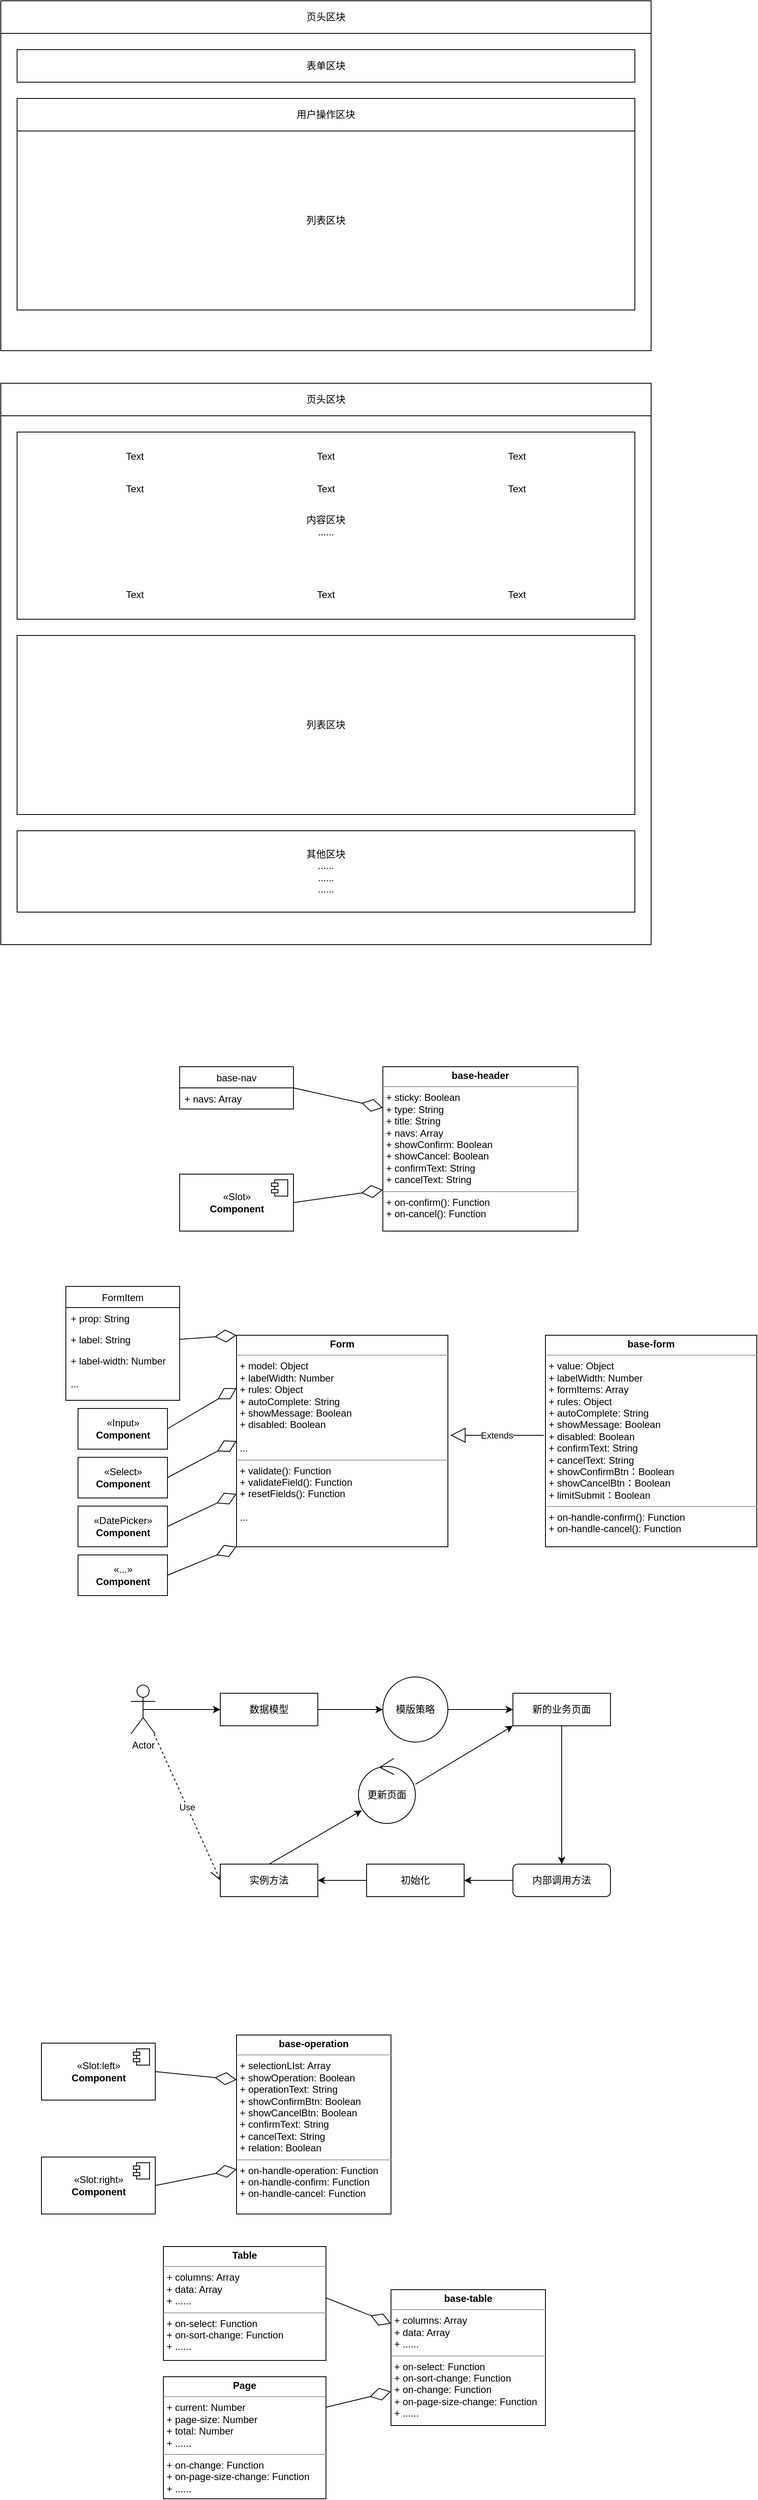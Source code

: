 <mxfile version="14.7.3" type="github">
  <diagram id="sB-887QOJZis-EnUkVmR" name="Page-1">
    <mxGraphModel dx="2013" dy="621" grid="1" gridSize="10" guides="1" tooltips="1" connect="1" arrows="1" fold="1" page="1" pageScale="1" pageWidth="827" pageHeight="1169" math="0" shadow="0">
      <root>
        <mxCell id="0" />
        <mxCell id="YGiau3tqNQNVUMJGwMqf-2" parent="0" />
        <mxCell id="YGiau3tqNQNVUMJGwMqf-8" value="" style="rounded=0;whiteSpace=wrap;html=1;" parent="YGiau3tqNQNVUMJGwMqf-2" vertex="1">
          <mxGeometry x="-400" y="40" width="800" height="430" as="geometry" />
        </mxCell>
        <mxCell id="YGiau3tqNQNVUMJGwMqf-3" value="页头区块" style="rounded=0;whiteSpace=wrap;html=1;" parent="YGiau3tqNQNVUMJGwMqf-2" vertex="1">
          <mxGeometry x="-400" y="40" width="800" height="40" as="geometry" />
        </mxCell>
        <mxCell id="YGiau3tqNQNVUMJGwMqf-4" value="表单区块" style="rounded=0;whiteSpace=wrap;html=1;" parent="YGiau3tqNQNVUMJGwMqf-2" vertex="1">
          <mxGeometry x="-380" y="100" width="760" height="40" as="geometry" />
        </mxCell>
        <mxCell id="YGiau3tqNQNVUMJGwMqf-5" value="用户操作区块" style="rounded=0;whiteSpace=wrap;html=1;" parent="YGiau3tqNQNVUMJGwMqf-2" vertex="1">
          <mxGeometry x="-380" y="160" width="760" height="40" as="geometry" />
        </mxCell>
        <mxCell id="YGiau3tqNQNVUMJGwMqf-9" value="列表区块" style="rounded=0;whiteSpace=wrap;html=1;" parent="YGiau3tqNQNVUMJGwMqf-2" vertex="1">
          <mxGeometry x="-380" y="200" width="760" height="220" as="geometry" />
        </mxCell>
        <mxCell id="YGiau3tqNQNVUMJGwMqf-15" value="" style="rounded=0;whiteSpace=wrap;html=1;" parent="YGiau3tqNQNVUMJGwMqf-2" vertex="1">
          <mxGeometry x="-400" y="510" width="800" height="690" as="geometry" />
        </mxCell>
        <mxCell id="YGiau3tqNQNVUMJGwMqf-16" value="页头区块" style="rounded=0;whiteSpace=wrap;html=1;" parent="YGiau3tqNQNVUMJGwMqf-2" vertex="1">
          <mxGeometry x="-400" y="510" width="800" height="40" as="geometry" />
        </mxCell>
        <mxCell id="YGiau3tqNQNVUMJGwMqf-17" value="内容区块&lt;br&gt;......" style="rounded=0;whiteSpace=wrap;html=1;" parent="YGiau3tqNQNVUMJGwMqf-2" vertex="1">
          <mxGeometry x="-380" y="570" width="760" height="230" as="geometry" />
        </mxCell>
        <mxCell id="YGiau3tqNQNVUMJGwMqf-18" value="Text" style="text;html=1;strokeColor=none;fillColor=none;align=center;verticalAlign=middle;whiteSpace=wrap;rounded=0;" parent="YGiau3tqNQNVUMJGwMqf-2" vertex="1">
          <mxGeometry x="-350" y="590" width="230" height="20" as="geometry" />
        </mxCell>
        <mxCell id="YGiau3tqNQNVUMJGwMqf-20" value="Text" style="text;html=1;strokeColor=none;fillColor=none;align=center;verticalAlign=middle;whiteSpace=wrap;rounded=0;" parent="YGiau3tqNQNVUMJGwMqf-2" vertex="1">
          <mxGeometry x="-115" y="590" width="230" height="20" as="geometry" />
        </mxCell>
        <mxCell id="YGiau3tqNQNVUMJGwMqf-21" value="Text" style="text;html=1;strokeColor=none;fillColor=none;align=center;verticalAlign=middle;whiteSpace=wrap;rounded=0;" parent="YGiau3tqNQNVUMJGwMqf-2" vertex="1">
          <mxGeometry x="120" y="590" width="230" height="20" as="geometry" />
        </mxCell>
        <mxCell id="YGiau3tqNQNVUMJGwMqf-22" value="Text" style="text;html=1;strokeColor=none;fillColor=none;align=center;verticalAlign=middle;whiteSpace=wrap;rounded=0;" parent="YGiau3tqNQNVUMJGwMqf-2" vertex="1">
          <mxGeometry x="-350" y="630" width="230" height="20" as="geometry" />
        </mxCell>
        <mxCell id="YGiau3tqNQNVUMJGwMqf-23" value="Text" style="text;html=1;strokeColor=none;fillColor=none;align=center;verticalAlign=middle;whiteSpace=wrap;rounded=0;" parent="YGiau3tqNQNVUMJGwMqf-2" vertex="1">
          <mxGeometry x="-115" y="630" width="230" height="20" as="geometry" />
        </mxCell>
        <mxCell id="YGiau3tqNQNVUMJGwMqf-24" value="Text" style="text;html=1;strokeColor=none;fillColor=none;align=center;verticalAlign=middle;whiteSpace=wrap;rounded=0;" parent="YGiau3tqNQNVUMJGwMqf-2" vertex="1">
          <mxGeometry x="120" y="630" width="230" height="20" as="geometry" />
        </mxCell>
        <mxCell id="YGiau3tqNQNVUMJGwMqf-25" value="Text" style="text;html=1;strokeColor=none;fillColor=none;align=center;verticalAlign=middle;whiteSpace=wrap;rounded=0;" parent="YGiau3tqNQNVUMJGwMqf-2" vertex="1">
          <mxGeometry x="-350" y="760" width="230" height="20" as="geometry" />
        </mxCell>
        <mxCell id="YGiau3tqNQNVUMJGwMqf-26" value="Text" style="text;html=1;strokeColor=none;fillColor=none;align=center;verticalAlign=middle;whiteSpace=wrap;rounded=0;" parent="YGiau3tqNQNVUMJGwMqf-2" vertex="1">
          <mxGeometry x="-115" y="760" width="230" height="20" as="geometry" />
        </mxCell>
        <mxCell id="YGiau3tqNQNVUMJGwMqf-27" value="Text" style="text;html=1;strokeColor=none;fillColor=none;align=center;verticalAlign=middle;whiteSpace=wrap;rounded=0;" parent="YGiau3tqNQNVUMJGwMqf-2" vertex="1">
          <mxGeometry x="120" y="760" width="230" height="20" as="geometry" />
        </mxCell>
        <mxCell id="YGiau3tqNQNVUMJGwMqf-28" value="列表区块" style="rounded=0;whiteSpace=wrap;html=1;" parent="YGiau3tqNQNVUMJGwMqf-2" vertex="1">
          <mxGeometry x="-380" y="820" width="760" height="220" as="geometry" />
        </mxCell>
        <mxCell id="YGiau3tqNQNVUMJGwMqf-29" value="其他区块&lt;br&gt;......&lt;br&gt;......&lt;br&gt;......" style="rounded=0;whiteSpace=wrap;html=1;" parent="YGiau3tqNQNVUMJGwMqf-2" vertex="1">
          <mxGeometry x="-380" y="1060" width="760" height="100" as="geometry" />
        </mxCell>
        <mxCell id="YGiau3tqNQNVUMJGwMqf-30" value="&lt;p style=&quot;margin: 0px ; margin-top: 4px ; text-align: center&quot;&gt;&lt;b&gt;base-header&lt;/b&gt;&lt;/p&gt;&lt;hr size=&quot;1&quot;&gt;&lt;p style=&quot;margin: 0px ; margin-left: 4px&quot;&gt;+ sticky: Boolean&lt;/p&gt;&lt;p style=&quot;margin: 0px ; margin-left: 4px&quot;&gt;+ type: String&lt;/p&gt;&lt;p style=&quot;margin: 0px ; margin-left: 4px&quot;&gt;+ title: String&lt;/p&gt;&lt;p style=&quot;margin: 0px ; margin-left: 4px&quot;&gt;+ navs: Array&lt;/p&gt;&lt;p style=&quot;margin: 0px ; margin-left: 4px&quot;&gt;+ showConfirm: Boolean&amp;nbsp;&lt;/p&gt;&lt;p style=&quot;margin: 0px ; margin-left: 4px&quot;&gt;+ showCancel: Boolean&lt;/p&gt;&lt;p style=&quot;margin: 0px ; margin-left: 4px&quot;&gt;+ confirmText: String&lt;/p&gt;&lt;p style=&quot;margin: 0px ; margin-left: 4px&quot;&gt;+ cancelText: String&lt;/p&gt;&lt;hr size=&quot;1&quot;&gt;&lt;p style=&quot;margin: 0px ; margin-left: 4px&quot;&gt;+ on-confirm(): Function&lt;/p&gt;&lt;p style=&quot;margin: 0px ; margin-left: 4px&quot;&gt;+ on-cancel(): Function&lt;/p&gt;" style="verticalAlign=top;align=left;overflow=fill;fontSize=12;fontFamily=Helvetica;html=1;" parent="YGiau3tqNQNVUMJGwMqf-2" vertex="1">
          <mxGeometry x="70" y="1350" width="240" height="202" as="geometry" />
        </mxCell>
        <mxCell id="YGiau3tqNQNVUMJGwMqf-35" value="base-nav" style="swimlane;fontStyle=0;childLayout=stackLayout;horizontal=1;startSize=26;fillColor=none;horizontalStack=0;resizeParent=1;resizeParentMax=0;resizeLast=0;collapsible=1;marginBottom=0;" parent="YGiau3tqNQNVUMJGwMqf-2" vertex="1">
          <mxGeometry x="-180" y="1350" width="140" height="52" as="geometry" />
        </mxCell>
        <mxCell id="YGiau3tqNQNVUMJGwMqf-36" value="+ navs: Array" style="text;strokeColor=none;fillColor=none;align=left;verticalAlign=top;spacingLeft=4;spacingRight=4;overflow=hidden;rotatable=0;points=[[0,0.5],[1,0.5]];portConstraint=eastwest;" parent="YGiau3tqNQNVUMJGwMqf-35" vertex="1">
          <mxGeometry y="26" width="140" height="26" as="geometry" />
        </mxCell>
        <mxCell id="YGiau3tqNQNVUMJGwMqf-41" value="" style="endArrow=diamondThin;endFill=0;endSize=24;html=1;exitX=1;exitY=0.5;exitDx=0;exitDy=0;entryX=0;entryY=0.25;entryDx=0;entryDy=0;" parent="YGiau3tqNQNVUMJGwMqf-2" source="YGiau3tqNQNVUMJGwMqf-35" target="YGiau3tqNQNVUMJGwMqf-30" edge="1">
          <mxGeometry width="160" relative="1" as="geometry">
            <mxPoint x="30" y="1410" as="sourcePoint" />
            <mxPoint x="190" y="1410" as="targetPoint" />
          </mxGeometry>
        </mxCell>
        <mxCell id="YGiau3tqNQNVUMJGwMqf-44" value="«Slot»&lt;br&gt;&lt;b&gt;Component&lt;/b&gt;" style="html=1;dropTarget=0;" parent="YGiau3tqNQNVUMJGwMqf-2" vertex="1">
          <mxGeometry x="-180" y="1482" width="140" height="70" as="geometry" />
        </mxCell>
        <mxCell id="YGiau3tqNQNVUMJGwMqf-45" value="" style="shape=module;jettyWidth=8;jettyHeight=4;" parent="YGiau3tqNQNVUMJGwMqf-44" vertex="1">
          <mxGeometry x="1" width="20" height="20" relative="1" as="geometry">
            <mxPoint x="-27" y="7" as="offset" />
          </mxGeometry>
        </mxCell>
        <mxCell id="YGiau3tqNQNVUMJGwMqf-46" value="" style="endArrow=diamondThin;endFill=0;endSize=24;html=1;exitX=1;exitY=0.5;exitDx=0;exitDy=0;entryX=0;entryY=0.75;entryDx=0;entryDy=0;" parent="YGiau3tqNQNVUMJGwMqf-2" source="YGiau3tqNQNVUMJGwMqf-44" target="YGiau3tqNQNVUMJGwMqf-30" edge="1">
          <mxGeometry width="160" relative="1" as="geometry">
            <mxPoint x="-50" y="1430" as="sourcePoint" />
            <mxPoint x="100" y="1451" as="targetPoint" />
          </mxGeometry>
        </mxCell>
        <mxCell id="YGiau3tqNQNVUMJGwMqf-49" value="&lt;p style=&quot;margin: 0px ; margin-top: 4px ; text-align: center&quot;&gt;&lt;b&gt;base-form&lt;/b&gt;&lt;/p&gt;&lt;hr size=&quot;1&quot;&gt;&lt;p style=&quot;margin: 0px ; margin-left: 4px&quot;&gt;+ value: Object&lt;/p&gt;&lt;p style=&quot;margin: 0px ; margin-left: 4px&quot;&gt;+ labelWidth: Number&lt;/p&gt;&lt;p style=&quot;margin: 0px ; margin-left: 4px&quot;&gt;+ formItems: Array&lt;/p&gt;&lt;p style=&quot;margin: 0px ; margin-left: 4px&quot;&gt;+ rules: Object&lt;/p&gt;&lt;p style=&quot;margin: 0px ; margin-left: 4px&quot;&gt;+ autoComplete: String&lt;/p&gt;&lt;p style=&quot;margin: 0px ; margin-left: 4px&quot;&gt;+ showMessage: Boolean&amp;nbsp;&lt;/p&gt;&lt;p style=&quot;margin: 0px ; margin-left: 4px&quot;&gt;+ disabled: Boolean&lt;/p&gt;&lt;p style=&quot;margin: 0px ; margin-left: 4px&quot;&gt;+ confirmText: String&lt;/p&gt;&lt;p style=&quot;margin: 0px ; margin-left: 4px&quot;&gt;+ cancelText: String&lt;/p&gt;&lt;p style=&quot;margin: 0px ; margin-left: 4px&quot;&gt;+ showConfirmBtn：Boolean&lt;/p&gt;&lt;p style=&quot;margin: 0px ; margin-left: 4px&quot;&gt;+ showCancelBtn：Boolean&lt;/p&gt;&lt;p style=&quot;margin: 0px ; margin-left: 4px&quot;&gt;+ limitSubmit：Boolean&lt;/p&gt;&lt;hr size=&quot;1&quot;&gt;&lt;p style=&quot;margin: 0px ; margin-left: 4px&quot;&gt;+ on-handle-confirm(): Function&lt;/p&gt;&lt;p style=&quot;margin: 0px ; margin-left: 4px&quot;&gt;+ on-handle-cancel(): Function&lt;/p&gt;" style="verticalAlign=top;align=left;overflow=fill;fontSize=12;fontFamily=Helvetica;html=1;" parent="YGiau3tqNQNVUMJGwMqf-2" vertex="1">
          <mxGeometry x="270" y="1680" width="260" height="260" as="geometry" />
        </mxCell>
        <mxCell id="YGiau3tqNQNVUMJGwMqf-50" value="&lt;p style=&quot;margin: 0px ; margin-top: 4px ; text-align: center&quot;&gt;&lt;b&gt;Form&lt;/b&gt;&lt;/p&gt;&lt;hr size=&quot;1&quot;&gt;&lt;p style=&quot;margin: 0px ; margin-left: 4px&quot;&gt;+ model: Object&lt;/p&gt;&lt;p style=&quot;margin: 0px ; margin-left: 4px&quot;&gt;+ labelWidth: Number&lt;/p&gt;&lt;p style=&quot;margin: 0px ; margin-left: 4px&quot;&gt;+ rules: Object&lt;/p&gt;&lt;p style=&quot;margin: 0px ; margin-left: 4px&quot;&gt;+ autoComplete: String&lt;/p&gt;&lt;p style=&quot;margin: 0px ; margin-left: 4px&quot;&gt;+ showMessage: Boolean&amp;nbsp;&lt;/p&gt;&lt;p style=&quot;margin: 0px ; margin-left: 4px&quot;&gt;+ disabled: Boolean&lt;/p&gt;&lt;p style=&quot;margin: 0px ; margin-left: 4px&quot;&gt;&lt;br&gt;&lt;/p&gt;&lt;p style=&quot;margin: 0px ; margin-left: 4px&quot;&gt;...&lt;/p&gt;&lt;hr size=&quot;1&quot;&gt;&lt;p style=&quot;margin: 0px ; margin-left: 4px&quot;&gt;+ validate(): Function&lt;/p&gt;&lt;p style=&quot;margin: 0px ; margin-left: 4px&quot;&gt;+ validateField(): Function&lt;/p&gt;&lt;p style=&quot;margin: 0px ; margin-left: 4px&quot;&gt;+ resetFields(): Function&lt;/p&gt;&lt;p style=&quot;margin: 0px ; margin-left: 4px&quot;&gt;&lt;br&gt;&lt;/p&gt;&lt;p style=&quot;margin: 0px ; margin-left: 4px&quot;&gt;...&lt;/p&gt;" style="verticalAlign=top;align=left;overflow=fill;fontSize=12;fontFamily=Helvetica;html=1;" parent="YGiau3tqNQNVUMJGwMqf-2" vertex="1">
          <mxGeometry x="-110" y="1680" width="260" height="260" as="geometry" />
        </mxCell>
        <mxCell id="YGiau3tqNQNVUMJGwMqf-53" value="FormItem" style="swimlane;fontStyle=0;childLayout=stackLayout;horizontal=1;startSize=26;fillColor=none;horizontalStack=0;resizeParent=1;resizeParentMax=0;resizeLast=0;collapsible=1;marginBottom=0;" parent="YGiau3tqNQNVUMJGwMqf-2" vertex="1">
          <mxGeometry x="-320" y="1620" width="140" height="140" as="geometry">
            <mxRectangle x="-320" y="1620" width="80" height="26" as="alternateBounds" />
          </mxGeometry>
        </mxCell>
        <mxCell id="YGiau3tqNQNVUMJGwMqf-54" value="+ prop: String" style="text;strokeColor=none;fillColor=none;align=left;verticalAlign=top;spacingLeft=4;spacingRight=4;overflow=hidden;rotatable=0;points=[[0,0.5],[1,0.5]];portConstraint=eastwest;" parent="YGiau3tqNQNVUMJGwMqf-53" vertex="1">
          <mxGeometry y="26" width="140" height="26" as="geometry" />
        </mxCell>
        <mxCell id="YGiau3tqNQNVUMJGwMqf-55" value="+ label: String" style="text;strokeColor=none;fillColor=none;align=left;verticalAlign=top;spacingLeft=4;spacingRight=4;overflow=hidden;rotatable=0;points=[[0,0.5],[1,0.5]];portConstraint=eastwest;" parent="YGiau3tqNQNVUMJGwMqf-53" vertex="1">
          <mxGeometry y="52" width="140" height="26" as="geometry" />
        </mxCell>
        <mxCell id="YGiau3tqNQNVUMJGwMqf-56" value="+ label-width: Number&#xa;&#xa;..." style="text;strokeColor=none;fillColor=none;align=left;verticalAlign=top;spacingLeft=4;spacingRight=4;overflow=hidden;rotatable=0;points=[[0,0.5],[1,0.5]];portConstraint=eastwest;" parent="YGiau3tqNQNVUMJGwMqf-53" vertex="1">
          <mxGeometry y="78" width="140" height="62" as="geometry" />
        </mxCell>
        <mxCell id="YGiau3tqNQNVUMJGwMqf-58" value="«Input»&lt;br&gt;&lt;b&gt;Component&lt;/b&gt;" style="html=1;" parent="YGiau3tqNQNVUMJGwMqf-2" vertex="1">
          <mxGeometry x="-305" y="1770" width="110" height="50" as="geometry" />
        </mxCell>
        <mxCell id="YGiau3tqNQNVUMJGwMqf-59" value="«DatePicker»&lt;br&gt;&lt;b&gt;Component&lt;/b&gt;" style="html=1;" parent="YGiau3tqNQNVUMJGwMqf-2" vertex="1">
          <mxGeometry x="-305" y="1890" width="110" height="50" as="geometry" />
        </mxCell>
        <mxCell id="YGiau3tqNQNVUMJGwMqf-61" value="«Select»&lt;br&gt;&lt;b&gt;Component&lt;/b&gt;" style="html=1;" parent="YGiau3tqNQNVUMJGwMqf-2" vertex="1">
          <mxGeometry x="-305" y="1830" width="110" height="50" as="geometry" />
        </mxCell>
        <mxCell id="YGiau3tqNQNVUMJGwMqf-62" value="«...»&lt;br&gt;&lt;b&gt;Component&lt;/b&gt;" style="html=1;" parent="YGiau3tqNQNVUMJGwMqf-2" vertex="1">
          <mxGeometry x="-305" y="1950" width="110" height="50" as="geometry" />
        </mxCell>
        <mxCell id="YGiau3tqNQNVUMJGwMqf-63" value="" style="endArrow=diamondThin;endFill=0;endSize=24;html=1;exitX=1;exitY=0.5;exitDx=0;exitDy=0;entryX=0;entryY=0;entryDx=0;entryDy=0;" parent="YGiau3tqNQNVUMJGwMqf-2" source="YGiau3tqNQNVUMJGwMqf-55" target="YGiau3tqNQNVUMJGwMqf-50" edge="1">
          <mxGeometry width="160" relative="1" as="geometry">
            <mxPoint x="-240" y="1585.5" as="sourcePoint" />
            <mxPoint x="-130" y="1570" as="targetPoint" />
          </mxGeometry>
        </mxCell>
        <mxCell id="YGiau3tqNQNVUMJGwMqf-64" value="" style="endArrow=diamondThin;endFill=0;endSize=24;html=1;exitX=1;exitY=0.5;exitDx=0;exitDy=0;entryX=0;entryY=0.25;entryDx=0;entryDy=0;" parent="YGiau3tqNQNVUMJGwMqf-2" source="YGiau3tqNQNVUMJGwMqf-58" target="YGiau3tqNQNVUMJGwMqf-50" edge="1">
          <mxGeometry width="160" relative="1" as="geometry">
            <mxPoint x="-170" y="1695" as="sourcePoint" />
            <mxPoint x="-60" y="1690" as="targetPoint" />
          </mxGeometry>
        </mxCell>
        <mxCell id="YGiau3tqNQNVUMJGwMqf-65" value="" style="endArrow=diamondThin;endFill=0;endSize=24;html=1;exitX=1;exitY=0.5;exitDx=0;exitDy=0;entryX=0;entryY=0.5;entryDx=0;entryDy=0;" parent="YGiau3tqNQNVUMJGwMqf-2" source="YGiau3tqNQNVUMJGwMqf-61" target="YGiau3tqNQNVUMJGwMqf-50" edge="1">
          <mxGeometry width="160" relative="1" as="geometry">
            <mxPoint x="-180" y="1857.5" as="sourcePoint" />
            <mxPoint x="-70" y="1852.5" as="targetPoint" />
          </mxGeometry>
        </mxCell>
        <mxCell id="YGiau3tqNQNVUMJGwMqf-66" value="" style="endArrow=diamondThin;endFill=0;endSize=24;html=1;exitX=1;exitY=0.5;exitDx=0;exitDy=0;entryX=0;entryY=0.75;entryDx=0;entryDy=0;" parent="YGiau3tqNQNVUMJGwMqf-2" source="YGiau3tqNQNVUMJGwMqf-59" target="YGiau3tqNQNVUMJGwMqf-50" edge="1">
          <mxGeometry width="160" relative="1" as="geometry">
            <mxPoint x="-190" y="1917.5" as="sourcePoint" />
            <mxPoint x="-80" y="1912.5" as="targetPoint" />
          </mxGeometry>
        </mxCell>
        <mxCell id="YGiau3tqNQNVUMJGwMqf-67" value="" style="endArrow=diamondThin;endFill=0;endSize=24;html=1;exitX=1;exitY=0.5;exitDx=0;exitDy=0;entryX=0;entryY=1;entryDx=0;entryDy=0;" parent="YGiau3tqNQNVUMJGwMqf-2" source="YGiau3tqNQNVUMJGwMqf-62" target="YGiau3tqNQNVUMJGwMqf-50" edge="1">
          <mxGeometry width="160" relative="1" as="geometry">
            <mxPoint x="-140" y="1725" as="sourcePoint" />
            <mxPoint x="-30" y="1720" as="targetPoint" />
          </mxGeometry>
        </mxCell>
        <mxCell id="YGiau3tqNQNVUMJGwMqf-68" value="Extends" style="endArrow=block;endSize=16;endFill=0;html=1;exitX=-0.008;exitY=0.473;exitDx=0;exitDy=0;exitPerimeter=0;entryX=1.012;entryY=0.473;entryDx=0;entryDy=0;entryPerimeter=0;" parent="YGiau3tqNQNVUMJGwMqf-2" source="YGiau3tqNQNVUMJGwMqf-49" target="YGiau3tqNQNVUMJGwMqf-50" edge="1">
          <mxGeometry width="160" relative="1" as="geometry">
            <mxPoint x="190" y="1850" as="sourcePoint" />
            <mxPoint x="200" y="1800" as="targetPoint" />
          </mxGeometry>
        </mxCell>
        <mxCell id="UdIaUFomO2f-ZYTpRBkS-10" style="edgeStyle=orthogonalEdgeStyle;rounded=0;orthogonalLoop=1;jettySize=auto;html=1;exitX=1;exitY=0.5;exitDx=0;exitDy=0;entryX=0;entryY=0.5;entryDx=0;entryDy=0;" parent="YGiau3tqNQNVUMJGwMqf-2" source="UdIaUFomO2f-ZYTpRBkS-3" target="UdIaUFomO2f-ZYTpRBkS-4" edge="1">
          <mxGeometry relative="1" as="geometry" />
        </mxCell>
        <mxCell id="UdIaUFomO2f-ZYTpRBkS-3" value="数据模型" style="rounded=0;whiteSpace=wrap;html=1;" parent="YGiau3tqNQNVUMJGwMqf-2" vertex="1">
          <mxGeometry x="-130" y="2120" width="120" height="40" as="geometry" />
        </mxCell>
        <mxCell id="UdIaUFomO2f-ZYTpRBkS-11" style="edgeStyle=orthogonalEdgeStyle;rounded=0;orthogonalLoop=1;jettySize=auto;html=1;exitX=1;exitY=0.5;exitDx=0;exitDy=0;entryX=0;entryY=0.5;entryDx=0;entryDy=0;" parent="YGiau3tqNQNVUMJGwMqf-2" source="UdIaUFomO2f-ZYTpRBkS-4" target="UdIaUFomO2f-ZYTpRBkS-7" edge="1">
          <mxGeometry relative="1" as="geometry" />
        </mxCell>
        <mxCell id="UdIaUFomO2f-ZYTpRBkS-4" value="模版策略" style="ellipse;whiteSpace=wrap;html=1;aspect=fixed;" parent="YGiau3tqNQNVUMJGwMqf-2" vertex="1">
          <mxGeometry x="70" y="2100" width="80" height="80" as="geometry" />
        </mxCell>
        <mxCell id="UdIaUFomO2f-ZYTpRBkS-9" style="edgeStyle=orthogonalEdgeStyle;rounded=0;orthogonalLoop=1;jettySize=auto;html=1;exitX=0.5;exitY=0.5;exitDx=0;exitDy=0;exitPerimeter=0;entryX=0;entryY=0.5;entryDx=0;entryDy=0;" parent="YGiau3tqNQNVUMJGwMqf-2" source="UdIaUFomO2f-ZYTpRBkS-6" target="UdIaUFomO2f-ZYTpRBkS-3" edge="1">
          <mxGeometry relative="1" as="geometry" />
        </mxCell>
        <mxCell id="UdIaUFomO2f-ZYTpRBkS-6" value="Actor" style="shape=umlActor;verticalLabelPosition=bottom;verticalAlign=top;html=1;outlineConnect=0;" parent="YGiau3tqNQNVUMJGwMqf-2" vertex="1">
          <mxGeometry x="-240" y="2110" width="30" height="60" as="geometry" />
        </mxCell>
        <mxCell id="UdIaUFomO2f-ZYTpRBkS-12" style="edgeStyle=orthogonalEdgeStyle;rounded=0;orthogonalLoop=1;jettySize=auto;html=1;exitX=0.5;exitY=1;exitDx=0;exitDy=0;entryX=0.5;entryY=0;entryDx=0;entryDy=0;" parent="YGiau3tqNQNVUMJGwMqf-2" source="UdIaUFomO2f-ZYTpRBkS-7" target="UdIaUFomO2f-ZYTpRBkS-13" edge="1">
          <mxGeometry relative="1" as="geometry">
            <mxPoint x="440" y="2220" as="targetPoint" />
          </mxGeometry>
        </mxCell>
        <mxCell id="UdIaUFomO2f-ZYTpRBkS-7" value="新的业务页面" style="rounded=0;whiteSpace=wrap;html=1;" parent="YGiau3tqNQNVUMJGwMqf-2" vertex="1">
          <mxGeometry x="230" y="2120" width="120" height="40" as="geometry" />
        </mxCell>
        <mxCell id="UdIaUFomO2f-ZYTpRBkS-14" style="edgeStyle=orthogonalEdgeStyle;rounded=0;orthogonalLoop=1;jettySize=auto;html=1;exitX=0;exitY=0.5;exitDx=0;exitDy=0;" parent="YGiau3tqNQNVUMJGwMqf-2" source="UdIaUFomO2f-ZYTpRBkS-13" target="UdIaUFomO2f-ZYTpRBkS-15" edge="1">
          <mxGeometry relative="1" as="geometry">
            <mxPoint x="490" y="2290" as="targetPoint" />
          </mxGeometry>
        </mxCell>
        <mxCell id="UdIaUFomO2f-ZYTpRBkS-13" value="内部调用方法" style="rounded=1;whiteSpace=wrap;html=1;" parent="YGiau3tqNQNVUMJGwMqf-2" vertex="1">
          <mxGeometry x="230" y="2330" width="120" height="40" as="geometry" />
        </mxCell>
        <mxCell id="UdIaUFomO2f-ZYTpRBkS-26" style="edgeStyle=elbowEdgeStyle;rounded=0;orthogonalLoop=1;jettySize=auto;html=1;exitX=0;exitY=0.5;exitDx=0;exitDy=0;entryX=1;entryY=0.5;entryDx=0;entryDy=0;" parent="YGiau3tqNQNVUMJGwMqf-2" source="UdIaUFomO2f-ZYTpRBkS-15" target="UdIaUFomO2f-ZYTpRBkS-16" edge="1">
          <mxGeometry relative="1" as="geometry" />
        </mxCell>
        <mxCell id="UdIaUFomO2f-ZYTpRBkS-15" value="初始化" style="rounded=0;whiteSpace=wrap;html=1;" parent="YGiau3tqNQNVUMJGwMqf-2" vertex="1">
          <mxGeometry x="50" y="2330" width="120" height="40" as="geometry" />
        </mxCell>
        <mxCell id="UdIaUFomO2f-ZYTpRBkS-16" value="实例方法" style="rounded=0;whiteSpace=wrap;html=1;" parent="YGiau3tqNQNVUMJGwMqf-2" vertex="1">
          <mxGeometry x="-130" y="2330" width="120" height="40" as="geometry" />
        </mxCell>
        <mxCell id="UdIaUFomO2f-ZYTpRBkS-22" value="Use" style="endArrow=open;endSize=12;dashed=1;html=1;entryX=0;entryY=0.5;entryDx=0;entryDy=0;" parent="YGiau3tqNQNVUMJGwMqf-2" source="UdIaUFomO2f-ZYTpRBkS-6" target="UdIaUFomO2f-ZYTpRBkS-16" edge="1">
          <mxGeometry width="160" relative="1" as="geometry">
            <mxPoint x="-225" y="2250" as="sourcePoint" />
            <mxPoint x="-80" y="2240" as="targetPoint" />
          </mxGeometry>
        </mxCell>
        <mxCell id="UdIaUFomO2f-ZYTpRBkS-23" value="更新页面" style="ellipse;shape=umlControl;whiteSpace=wrap;html=1;" parent="YGiau3tqNQNVUMJGwMqf-2" vertex="1">
          <mxGeometry x="40" y="2200" width="70" height="80" as="geometry" />
        </mxCell>
        <mxCell id="UdIaUFomO2f-ZYTpRBkS-24" value="" style="endArrow=classic;html=1;entryX=0.057;entryY=0.8;entryDx=0;entryDy=0;entryPerimeter=0;exitX=0.5;exitY=0;exitDx=0;exitDy=0;" parent="YGiau3tqNQNVUMJGwMqf-2" source="UdIaUFomO2f-ZYTpRBkS-16" target="UdIaUFomO2f-ZYTpRBkS-23" edge="1">
          <mxGeometry width="50" height="50" relative="1" as="geometry">
            <mxPoint x="-95" y="2310" as="sourcePoint" />
            <mxPoint x="-45" y="2260" as="targetPoint" />
          </mxGeometry>
        </mxCell>
        <mxCell id="UdIaUFomO2f-ZYTpRBkS-25" value="" style="endArrow=classic;html=1;exitX=1;exitY=0.4;exitDx=0;exitDy=0;exitPerimeter=0;entryX=0;entryY=1;entryDx=0;entryDy=0;" parent="YGiau3tqNQNVUMJGwMqf-2" source="UdIaUFomO2f-ZYTpRBkS-23" target="UdIaUFomO2f-ZYTpRBkS-7" edge="1">
          <mxGeometry width="50" height="50" relative="1" as="geometry">
            <mxPoint x="150" y="2240" as="sourcePoint" />
            <mxPoint x="200" y="2190" as="targetPoint" />
          </mxGeometry>
        </mxCell>
        <mxCell id="dl40XkpB9ztkmcdNP4Cp-26" value="&lt;p style=&quot;margin: 0px ; margin-top: 4px ; text-align: center&quot;&gt;&lt;b&gt;base-operation&lt;/b&gt;&lt;/p&gt;&lt;hr size=&quot;1&quot;&gt;&lt;p style=&quot;margin: 0px ; margin-left: 4px&quot;&gt;+ selectionLIst: Array&lt;/p&gt;&lt;p style=&quot;margin: 0px ; margin-left: 4px&quot;&gt;+ showOperation: Boolean&lt;br&gt;+ operationText: String&lt;/p&gt;&lt;p style=&quot;margin: 0px ; margin-left: 4px&quot;&gt;+ showConfirmBtn: Boolean&lt;/p&gt;&lt;p style=&quot;margin: 0px ; margin-left: 4px&quot;&gt;+ showCancelBtn: Boolean&lt;/p&gt;&lt;p style=&quot;margin: 0px ; margin-left: 4px&quot;&gt;+ confirmText: String&lt;/p&gt;&lt;p style=&quot;margin: 0px ; margin-left: 4px&quot;&gt;+ cancelText: String&lt;/p&gt;&lt;p style=&quot;margin: 0px ; margin-left: 4px&quot;&gt;+ relation: Boolean&lt;/p&gt;&lt;hr size=&quot;1&quot;&gt;&lt;p style=&quot;margin: 0px ; margin-left: 4px&quot;&gt;+ on-handle-operation: Function&lt;br&gt;+ on-handle-confirm: Function&lt;/p&gt;&lt;p style=&quot;margin: 0px ; margin-left: 4px&quot;&gt;+&amp;nbsp;on-handle-cancel: Function&lt;/p&gt;" style="verticalAlign=top;align=left;overflow=fill;fontSize=12;fontFamily=Helvetica;html=1;" parent="YGiau3tqNQNVUMJGwMqf-2" vertex="1">
          <mxGeometry x="-110" y="2540" width="190" height="220" as="geometry" />
        </mxCell>
        <mxCell id="dl40XkpB9ztkmcdNP4Cp-29" value="«Slot:left»&lt;br&gt;&lt;b&gt;Component&lt;/b&gt;" style="html=1;dropTarget=0;" parent="YGiau3tqNQNVUMJGwMqf-2" vertex="1">
          <mxGeometry x="-350" y="2550" width="140" height="70" as="geometry" />
        </mxCell>
        <mxCell id="dl40XkpB9ztkmcdNP4Cp-30" value="" style="shape=module;jettyWidth=8;jettyHeight=4;" parent="dl40XkpB9ztkmcdNP4Cp-29" vertex="1">
          <mxGeometry x="1" width="20" height="20" relative="1" as="geometry">
            <mxPoint x="-27" y="7" as="offset" />
          </mxGeometry>
        </mxCell>
        <mxCell id="dl40XkpB9ztkmcdNP4Cp-31" value="«Slot:right»&lt;br&gt;&lt;b&gt;Component&lt;/b&gt;" style="html=1;dropTarget=0;" parent="YGiau3tqNQNVUMJGwMqf-2" vertex="1">
          <mxGeometry x="-350" y="2690" width="140" height="70" as="geometry" />
        </mxCell>
        <mxCell id="dl40XkpB9ztkmcdNP4Cp-32" value="" style="shape=module;jettyWidth=8;jettyHeight=4;" parent="dl40XkpB9ztkmcdNP4Cp-31" vertex="1">
          <mxGeometry x="1" width="20" height="20" relative="1" as="geometry">
            <mxPoint x="-27" y="7" as="offset" />
          </mxGeometry>
        </mxCell>
        <mxCell id="dl40XkpB9ztkmcdNP4Cp-33" value="" style="endArrow=diamondThin;endFill=0;endSize=24;html=1;exitX=1;exitY=0.5;exitDx=0;exitDy=0;entryX=0;entryY=0.25;entryDx=0;entryDy=0;" parent="YGiau3tqNQNVUMJGwMqf-2" source="dl40XkpB9ztkmcdNP4Cp-29" target="dl40XkpB9ztkmcdNP4Cp-26" edge="1">
          <mxGeometry width="160" relative="1" as="geometry">
            <mxPoint x="-240" y="2495.5" as="sourcePoint" />
            <mxPoint x="-130" y="2480" as="targetPoint" />
          </mxGeometry>
        </mxCell>
        <mxCell id="dl40XkpB9ztkmcdNP4Cp-34" value="" style="endArrow=diamondThin;endFill=0;endSize=24;html=1;exitX=1;exitY=0.5;exitDx=0;exitDy=0;entryX=0;entryY=0.75;entryDx=0;entryDy=0;" parent="YGiau3tqNQNVUMJGwMqf-2" source="dl40XkpB9ztkmcdNP4Cp-31" target="dl40XkpB9ztkmcdNP4Cp-26" edge="1">
          <mxGeometry width="160" relative="1" as="geometry">
            <mxPoint x="-220" y="2660" as="sourcePoint" />
            <mxPoint x="-120" y="2670" as="targetPoint" />
          </mxGeometry>
        </mxCell>
        <mxCell id="VRpRWH9lFFYll_8DUD_H-1" value="&lt;p style=&quot;margin: 0px ; margin-top: 4px ; text-align: center&quot;&gt;&lt;b&gt;base-table&lt;/b&gt;&lt;/p&gt;&lt;hr size=&quot;1&quot;&gt;&lt;p style=&quot;margin: 0px ; margin-left: 4px&quot;&gt;+ columns: Array&lt;br&gt;+ data: Array&lt;/p&gt;&lt;p style=&quot;margin: 0px ; margin-left: 4px&quot;&gt;+ ......&lt;/p&gt;&lt;hr size=&quot;1&quot;&gt;&lt;p style=&quot;margin: 0px ; margin-left: 4px&quot;&gt;+ on-select: Function&lt;br&gt;+ on-sort-change: Function&lt;br&gt;&lt;/p&gt;&lt;p style=&quot;margin: 0px ; margin-left: 4px&quot;&gt;+ on-change: Function&lt;br&gt;+ on-page-size-change: Function&lt;br&gt;&lt;/p&gt;&lt;p style=&quot;margin: 0px ; margin-left: 4px&quot;&gt;+ ......&lt;/p&gt;" style="verticalAlign=top;align=left;overflow=fill;fontSize=12;fontFamily=Helvetica;html=1;" vertex="1" parent="YGiau3tqNQNVUMJGwMqf-2">
          <mxGeometry x="80" y="2853" width="190" height="167" as="geometry" />
        </mxCell>
        <mxCell id="VRpRWH9lFFYll_8DUD_H-2" value="&lt;p style=&quot;margin: 0px ; margin-top: 4px ; text-align: center&quot;&gt;&lt;b&gt;Table&lt;/b&gt;&lt;/p&gt;&lt;hr size=&quot;1&quot;&gt;&lt;p style=&quot;margin: 0px ; margin-left: 4px&quot;&gt;+ columns: Array&lt;br&gt;+ data: Array&lt;/p&gt;&lt;p style=&quot;margin: 0px ; margin-left: 4px&quot;&gt;+ ......&lt;/p&gt;&lt;hr size=&quot;1&quot;&gt;&lt;p style=&quot;margin: 0px ; margin-left: 4px&quot;&gt;+ on-select: Function&lt;br&gt;+ on-sort-change: Function&lt;/p&gt;&lt;p style=&quot;margin: 0px ; margin-left: 4px&quot;&gt;+ ......&lt;/p&gt;" style="verticalAlign=top;align=left;overflow=fill;fontSize=12;fontFamily=Helvetica;html=1;" vertex="1" parent="YGiau3tqNQNVUMJGwMqf-2">
          <mxGeometry x="-200" y="2800" width="200" height="140" as="geometry" />
        </mxCell>
        <mxCell id="VRpRWH9lFFYll_8DUD_H-3" value="&lt;p style=&quot;margin: 0px ; margin-top: 4px ; text-align: center&quot;&gt;&lt;b&gt;Page&lt;/b&gt;&lt;/p&gt;&lt;hr size=&quot;1&quot;&gt;&lt;p style=&quot;margin: 0px ; margin-left: 4px&quot;&gt;+ current: Number&lt;/p&gt;&lt;p style=&quot;margin: 0px ; margin-left: 4px&quot;&gt;+ page-size: Number&lt;br&gt;+ total: Number&lt;/p&gt;&lt;p style=&quot;margin: 0px ; margin-left: 4px&quot;&gt;+ ......&lt;/p&gt;&lt;hr size=&quot;1&quot;&gt;&lt;p style=&quot;margin: 0px ; margin-left: 4px&quot;&gt;+ on-change: Function&lt;br&gt;+ on-page-size-change: Function&lt;/p&gt;&lt;p style=&quot;margin: 0px ; margin-left: 4px&quot;&gt;+ ......&lt;/p&gt;" style="verticalAlign=top;align=left;overflow=fill;fontSize=12;fontFamily=Helvetica;html=1;" vertex="1" parent="YGiau3tqNQNVUMJGwMqf-2">
          <mxGeometry x="-200" y="2960" width="200" height="150" as="geometry" />
        </mxCell>
        <mxCell id="VRpRWH9lFFYll_8DUD_H-6" value="" style="endArrow=diamondThin;endFill=0;endSize=24;html=1;exitX=1;exitY=0.45;exitDx=0;exitDy=0;entryX=0;entryY=0.25;entryDx=0;entryDy=0;exitPerimeter=0;" edge="1" parent="YGiau3tqNQNVUMJGwMqf-2" source="VRpRWH9lFFYll_8DUD_H-2" target="VRpRWH9lFFYll_8DUD_H-1">
          <mxGeometry width="160" relative="1" as="geometry">
            <mxPoint x="20" y="2840" as="sourcePoint" />
            <mxPoint x="120" y="2820" as="targetPoint" />
          </mxGeometry>
        </mxCell>
        <mxCell id="VRpRWH9lFFYll_8DUD_H-7" value="" style="endArrow=diamondThin;endFill=0;endSize=24;html=1;exitX=1;exitY=0.25;exitDx=0;exitDy=0;entryX=0;entryY=0.75;entryDx=0;entryDy=0;" edge="1" parent="YGiau3tqNQNVUMJGwMqf-2" source="VRpRWH9lFFYll_8DUD_H-3" target="VRpRWH9lFFYll_8DUD_H-1">
          <mxGeometry width="160" relative="1" as="geometry">
            <mxPoint x="15" y="3070" as="sourcePoint" />
            <mxPoint x="115" y="3050" as="targetPoint" />
          </mxGeometry>
        </mxCell>
      </root>
    </mxGraphModel>
  </diagram>
</mxfile>
